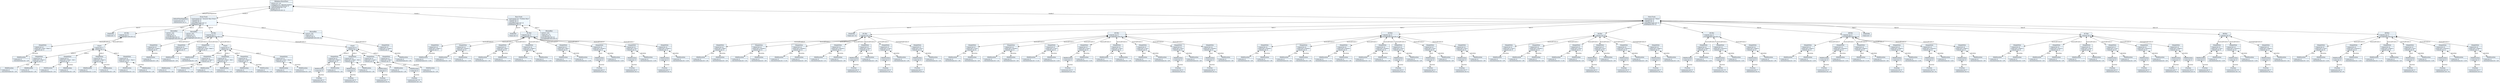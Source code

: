 
    digraph textX {
    fontname = "Bitstream Vera Sans"
    fontsize = 8
    node[
        shape=record,
        style=filled,
        fillcolor=aliceblue
    ]
    nodesep = 0.3
    edge[dir=black,arrowtail=empty]


139868293571456 -> 139868293578368 [label="defaultTimeSignature" arrowtail=diamond dir=both]
139868293578368[label="{:DefaultTimeSignature|+numerator:int=4\l+denominator:int=4\l}"]
139868293571456 -> 139868293577360 [label="tracks:0" arrowtail=diamond dir=both]
139868293577360 -> 139868293576544 [label="bars:0" arrowtail=diamond dir=both]
139868293576544[label="{:EmptyBar|+times:int=2\l}"]
139868293577360 -> 139868293575968 [label="bars:1" arrowtail=diamond dir=both]
139868293575968 -> 139868293575248 [label="musicalEvents:0" arrowtail=diamond dir=both]
139868293575248 -> 139868293574720 [label="duration" arrowtail=diamond dir=both]
139868293574720[label="{:MidiDuration|+value:int=0\l+durationValue:str='1/8'\l}"]
139868293575248[label="{:SimpleNote|+repeat:int=0\lvalues:list=['DO2','FA#2']\l+velocity:int=0\l}"]
139868293575968 -> 139868293574672 [label="musicalEvents:1" arrowtail=diamond dir=both]
139868293574672 -> 139868293566368 [label="notes:0" arrowtail=diamond dir=both]
139868293566368 -> 139868293571792 [label="start" arrowtail=diamond dir=both]
139868293571792[label="{:MidiDuration|+value:int=0\l+durationValue:str='1/8'\l}"]
139868293566368 -> 139868293571072 [label="duration" arrowtail=diamond dir=both]
139868293571072[label="{:MidiDuration|+value:int=0\l+durationValue:str='1/8'\l}"]
139868293566368[label="{:SimpleNote|+repeat:int=0\lvalues:list=['FA#2']\l+velocity:int=0\l}"]
139868293574672 -> 139868293571888 [label="notes:1" arrowtail=diamond dir=both]
139868293571888 -> 139868293574048 [label="start" arrowtail=diamond dir=both]
139868293574048[label="{:MidiDuration|+value:int=0\l+durationValue:str='1/4'\l}"]
139868293571888 -> 139868293574096 [label="duration" arrowtail=diamond dir=both]
139868293574096[label="{:MidiDuration|+value:int=0\l+durationValue:str='1/8'\l}"]
139868293571888[label="{:SimpleNote|+repeat:int=0\lvalues:list=['FA#2','MI2']\l+velocity:int=0\l}"]
139868293574672 -> 139868293571216 [label="notes:2" arrowtail=diamond dir=both]
139868293571216 -> 139868293573280 [label="start" arrowtail=diamond dir=both]
139868293573280[label="{:MidiDuration|+value:int=0\l+durationValue:str='2-1/4'\l}"]
139868293571216 -> 139868293572320 [label="duration" arrowtail=diamond dir=both]
139868293572320[label="{:MidiDuration|+value:int=0\l+durationValue:str='1/8'\l}"]
139868293571216[label="{:SimpleNote|+repeat:int=0\lvalues:list=['FA#2']\l+velocity:int=0\l}"]
139868293574672 -> 139868293573136 [label="notes:3" arrowtail=diamond dir=both]
139868293573136 -> 139868293572992 [label="start" arrowtail=diamond dir=both]
139868293572992[label="{:MidiDuration|+value:int=0\l+durationValue:str='1/2'\l}"]
139868293573136 -> 139868293573040 [label="duration" arrowtail=diamond dir=both]
139868293573040[label="{:MidiDuration|+value:int=0\l+durationValue:str='1/8'\l}"]
139868293573136[label="{:SimpleNote|+repeat:int=0\lvalues:list=['DO2','FA#2']\l+velocity:int=0\l}"]
139868293574672[label="{:Chord|+repeat:int=2\l+velocity:int=0\l}"]
139868293575968[label="{id1:Bar|+velocity:int=0\loverlappingEvents:list=[]\l}"]
139868293577360 -> 139868293576016 [label="bars:2" arrowtail=diamond dir=both]
139868293576016[label="{:ReusedBar|+ref:str='id1'\l+times:int=0\l+velocity:int=0\lmusicalEvents:list=[]\loverlappingEvents:list=[]\l}"]
139868293577360 -> 139868293575200 [label="bars:3" arrowtail=diamond dir=both]
139868293575200 -> 139868293566320 [label="musicalEvents:0" arrowtail=diamond dir=both]
139868293566320 -> 139868293572704 [label="duration" arrowtail=diamond dir=both]
139868293572704[label="{:MidiDuration|+value:int=0\l+durationValue:str='1/8'\l}"]
139868293566320[label="{:SimpleNote|+repeat:int=9\lvalues:list=['LA#4']\l+velocity:int=0\l}"]
139868293575200[label="{:ReusedBar|+ref:str='id1'\l+times:int=31\l+velocity:int=0\loverlappingEvents:list=[]\l}"]
139868293577360 -> 139868293566416 [label="bars:4" arrowtail=diamond dir=both]
139868293566416 -> 139868293572752 [label="musicalEvents:0" arrowtail=diamond dir=both]
139868293572752 -> 139868293570208 [label="duration" arrowtail=diamond dir=both]
139868293570208[label="{:MidiDuration|+value:int=0\l+durationValue:str='1/8'\l}"]
139868293572752[label="{:SimpleNote|+repeat:int=9\lvalues:list=['LA#4']\l+velocity:int=0\l}"]
139868293566416 -> 139868293570112 [label="musicalEvents:1" arrowtail=diamond dir=both]
139868293570112 -> 139868293570976 [label="duration" arrowtail=diamond dir=both]
139868293570976[label="{:MidiDuration|+value:int=0\l+durationValue:str='1/8'\l}"]
139868293570112[label="{:SimpleNote|+repeat:int=0\lvalues:list=['DO2','FA#2']\l+velocity:int=0\l}"]
139868293566416 -> 139868293570928 [label="musicalEvents:2" arrowtail=diamond dir=both]
139868293570928 -> 139868293569680 [label="notes:0" arrowtail=diamond dir=both]
139868293569680 -> 139868293569344 [label="start" arrowtail=diamond dir=both]
139868293569344[label="{:MidiDuration|+value:int=0\l+durationValue:str='1/8'\l}"]
139868293569680 -> 139868293569392 [label="duration" arrowtail=diamond dir=both]
139868293569392[label="{:MidiDuration|+value:int=0\l+durationValue:str='1/8'\l}"]
139868293569680[label="{:SimpleNote|+repeat:int=0\lvalues:list=['FA#2']\l+velocity:int=0\l}"]
139868293570928 -> 139868293569728 [label="notes:1" arrowtail=diamond dir=both]
139868293569728 -> 139868293564448 [label="start" arrowtail=diamond dir=both]
139868293564448[label="{:MidiDuration|+value:int=0\l+durationValue:str='1/4'\l}"]
139868293569728 -> 139868293567616 [label="duration" arrowtail=diamond dir=both]
139868293567616[label="{:MidiDuration|+value:int=0\l+durationValue:str='1/8'\l}"]
139868293569728[label="{:SimpleNote|+repeat:int=0\lvalues:list=['FA#2','MI2']\l+velocity:int=0\l}"]
139868293570928 -> 139868293564352 [label="notes:2" arrowtail=diamond dir=both]
139868293564352 -> 139868293567328 [label="start" arrowtail=diamond dir=both]
139868293567328[label="{:MidiDuration|+value:int=0\l+durationValue:str='2-1/4'\l}"]
139868293564352 -> 139868293567376 [label="duration" arrowtail=diamond dir=both]
139868293567376[label="{:MidiDuration|+value:int=0\l+durationValue:str='1/8'\l}"]
139868293564352[label="{:SimpleNote|+repeat:int=0\lvalues:list=['FA#2']\l+velocity:int=0\l}"]
139868293570928 -> 139868293567664 [label="notes:3" arrowtail=diamond dir=both]
139868293567664 -> 139868293567040 [label="start" arrowtail=diamond dir=both]
139868293567040[label="{:MidiDuration|+value:int=0\l+durationValue:str='1/2'\l}"]
139868293567664 -> 139868293564832 [label="duration" arrowtail=diamond dir=both]
139868293564832[label="{:MidiDuration|+value:int=0\l+durationValue:str='1/8'\l}"]
139868293567664[label="{:SimpleNote|+repeat:int=0\lvalues:list=['DO2','FA#2']\l+velocity:int=0\l}"]
139868293570928[label="{:Chord|+repeat:int=0\l+velocity:int=0\l}"]
139868293566416 -> 139868293570496 [label="musicalEvents:3" arrowtail=diamond dir=both]
139868293570496 -> 139868293564880 [label="notes:0" arrowtail=diamond dir=both]
139868293564880 -> 139868293568672 [label="start" arrowtail=diamond dir=both]
139868293568672 -> 139868293568336 [label="fraction" arrowtail=diamond dir=both]
139868293568336[label="{:Fraction|+numerator:int=5\l+denominator:int=8\l}"]
139868293568672[label="{:MidiDuration|+value:int=0\l}"]
139868293564880 -> 139868293568288 [label="duration" arrowtail=diamond dir=both]
139868293568288[label="{:MidiDuration|+value:int=0\l+durationValue:str='1/8'\l}"]
139868293564880[label="{:SimpleNote|+repeat:int=0\lvalues:list=['FA#2']\l+velocity:int=0\l}"]
139868293570496 -> 139868293568624 [label="notes:1" arrowtail=diamond dir=both]
139868293568624 -> 139868293566608 [label="start" arrowtail=diamond dir=both]
139868293566608 -> 139868293565792 [label="fraction" arrowtail=diamond dir=both]
139868293565792[label="{:Fraction|+numerator:int=3\l+denominator:int=4\l}"]
139868293566608[label="{:MidiDuration|+value:int=0\l}"]
139868293568624 -> 139868293566656 [label="duration" arrowtail=diamond dir=both]
139868293566656[label="{:MidiDuration|+value:int=0\l+durationValue:str='1/8'\l}"]
139868293568624[label="{:SimpleNote|+repeat:int=0\lvalues:list=['FA#2','MI2']\l+velocity:int=0\l}"]
139868293570496 -> 139868293563728 [label="notes:2" arrowtail=diamond dir=both]
139868293563728 -> 139868293565456 [label="start" arrowtail=diamond dir=both]
139868293565456 -> 139868293564112 [label="fraction" arrowtail=diamond dir=both]
139868293564112[label="{:Fraction|+numerator:int=7\l+denominator:int=8\l}"]
139868293565456[label="{:MidiDuration|+value:int=0\l}"]
139868293563728 -> 139868293564064 [label="duration" arrowtail=diamond dir=both]
139868293564064[label="{:MidiDuration|+value:int=0\l+durationValue:str='1/8'\l}"]
139868293563728[label="{:SimpleNote|+repeat:int=0\lvalues:list=['LA#2']\l+velocity:int=0\l}"]
139868293570496 -> 139868293565408 [label="notes:3" arrowtail=diamond dir=both]
139868293565408 -> 139868293563248 [label="start" arrowtail=diamond dir=both]
139868293563248 -> 139868293562816 [label="fraction" arrowtail=diamond dir=both]
139868293562816[label="{:Fraction|+numerator:int=15\l+denominator:int=16\l}"]
139868293563248[label="{:MidiDuration|+value:int=0\l}"]
139868293565408 -> 139868293563296 [label="duration" arrowtail=diamond dir=both]
139868293563296[label="{:MidiDuration|+value:int=0\l+durationValue:str='1/8'\l}"]
139868293565408[label="{:SimpleNote|+repeat:int=0\lvalues:list=['MI2']\l+velocity:int=0\l}"]
139868293570496[label="{:Chord|+repeat:int=0\l+velocity:int=0\l}"]
139868293566416[label="{id2:Bar|+velocity:int=0\loverlappingEvents:list=[]\l}"]
139868293577360 -> 139868293567712 [label="bars:5" arrowtail=diamond dir=both]
139868293567712 -> 139868293566992 [label="musicalEvents:0" arrowtail=diamond dir=both]
139868293566992 -> 139868293567232 [label="duration" arrowtail=diamond dir=both]
139868293567232[label="{:MidiDuration|+value:int=0\l+durationValue:str='1/8'\l}"]
139868293566992[label="{:SimpleNote|+repeat:int=9\lvalues:list=['LA#4']\l+velocity:int=0\l}"]
139868293567712[label="{:ReusedBar|+ref:str='id1'\l+times:int=0\l+velocity:int=0\loverlappingEvents:list=[]\l}"]
139868293577360[label="{Drum:Track|+instrument:str='Acoustic Bass Drum'\l+channel:int=0\l+velocity:int=0\lcontrolMessages:list=[]\lmidiRegions:list=[]\l}"]
139868293571456 -> 139868293575680 [label="tracks:1" arrowtail=diamond dir=both]
139868293575680 -> 139868293570544 [label="bars:0" arrowtail=diamond dir=both]
139868293570544[label="{:EmptyBar|+times:int=4\l}"]
139868293575680 -> 139868293567184 [label="bars:1" arrowtail=diamond dir=both]
139868293567184 -> 139868293567568 [label="musicalEvents:0" arrowtail=diamond dir=both]
139868293567568 -> 139868293567856 [label="duration" arrowtail=diamond dir=both]
139868293567856[label="{:MidiDuration|+value:int=0\l+durationValue:str='1/16'\l}"]
139868293567568[label="{:SimpleNote|+repeat:int=0\lvalues:list=['FA#1']\l+velocity:int=0\l}"]
139868293567184 -> 139868293567520 [label="musicalEvents:1" arrowtail=diamond dir=both]
139868293567520 -> 139868293576304 [label="start" arrowtail=diamond dir=both]
139868293576304[label="{:MidiDuration|+value:int=0\l+durationValue:str='1/8'\l}"]
139868293567520 -> 139868293576208 [label="duration" arrowtail=diamond dir=both]
139868293576208[label="{:MidiDuration|+value:int=0\l+durationValue:str='1/16'\l}"]
139868293567520[label="{:SimpleNote|+repeat:int=0\lvalues:list=['DO#2']\l+velocity:int=0\l}"]
139868293567184 -> 139868293567808 [label="musicalEvents:2" arrowtail=diamond dir=both]
139868293567808 -> 139868293565264 [label="start" arrowtail=diamond dir=both]
139868293565264[label="{:MidiDuration|+value:int=0\l+durationValue:str='1/4'\l}"]
139868293567808 -> 139868293576160 [label="duration" arrowtail=diamond dir=both]
139868293576160[label="{:MidiDuration|+value:int=0\l+durationValue:str='1/16'\l}"]
139868293567808[label="{:SimpleNote|+repeat:int=0\lvalues:list=['MI2']\l+velocity:int=0\l}"]
139868293567184 -> 139868293568528 [label="musicalEvents:3" arrowtail=diamond dir=both]
139868293568528 -> 139868293569536 [label="start" arrowtail=diamond dir=both]
139868293569536[label="{:MidiDuration|+value:int=0\l+durationValue:str='2-1/4'\l}"]
139868293568528 -> 139868293568480 [label="duration" arrowtail=diamond dir=both]
139868293568480[label="{:MidiDuration|+value:int=0\l+durationValue:str='1/16'\l}"]
139868293568528[label="{:SimpleNote|+repeat:int=0\lvalues:list=['FA#2']\l+velocity:int=0\l}"]
139868293567184 -> 139868293569872 [label="musicalEvents:4" arrowtail=diamond dir=both]
139868293569872 -> 139868293576736 [label="start" arrowtail=diamond dir=both]
139868293576736[label="{:MidiDuration|+value:int=0\l+durationValue:str='1/2'\l}"]
139868293569872 -> 139868293568768 [label="duration" arrowtail=diamond dir=both]
139868293568768[label="{:MidiDuration|+value:int=0\l+durationValue:str='1/16'\l}"]
139868293569872[label="{:SimpleNote|+repeat:int=0\lvalues:list=['MI2']\l+velocity:int=0\l}"]
139868293567184 -> 139868293576784 [label="musicalEvents:5" arrowtail=diamond dir=both]
139868293576784 -> 139868293568864 [label="start" arrowtail=diamond dir=both]
139868293568864 -> 139868293577552 [label="fraction" arrowtail=diamond dir=both]
139868293577552[label="{:Fraction|+numerator:int=5\l+denominator:int=8\l}"]
139868293568864[label="{:MidiDuration|+value:int=0\l}"]
139868293576784 -> 139868293568816 [label="duration" arrowtail=diamond dir=both]
139868293568816[label="{:MidiDuration|+value:int=0\l+durationValue:str='1/16'\l}"]
139868293576784[label="{:SimpleNote|+repeat:int=0\lvalues:list=['DO#2']\l+velocity:int=0\l}"]
139868293567184 -> 139868293568720 [label="musicalEvents:6" arrowtail=diamond dir=both]
139868293568720 -> 139868293569920 [label="start" arrowtail=diamond dir=both]
139868293569920 -> 139868293578560 [label="fraction" arrowtail=diamond dir=both]
139868293578560[label="{:Fraction|+numerator:int=3\l+denominator:int=4\l}"]
139868293569920[label="{:MidiDuration|+value:int=0\l}"]
139868293568720 -> 139868293578608 [label="duration" arrowtail=diamond dir=both]
139868293578608[label="{:MidiDuration|+value:int=0\l+durationValue:str='1/16'\l}"]
139868293568720[label="{:SimpleNote|+repeat:int=0\lvalues:list=['SI1']\l+velocity:int=0\l}"]
139868293567184 -> 139868293569584 [label="musicalEvents:7" arrowtail=diamond dir=both]
139868293569584 -> 139868293577648 [label="start" arrowtail=diamond dir=both]
139868293577648 -> 139868293578224 [label="fraction" arrowtail=diamond dir=both]
139868293578224[label="{:Fraction|+numerator:int=7\l+denominator:int=8\l}"]
139868293577648[label="{:MidiDuration|+value:int=0\l}"]
139868293569584 -> 139868293578176 [label="duration" arrowtail=diamond dir=both]
139868293578176[label="{:MidiDuration|+value:int=0\l+durationValue:str='1/16'\l}"]
139868293569584[label="{:SimpleNote|+repeat:int=0\lvalues:list=['DO#2']\l+velocity:int=0\l}"]
139868293567184[label="{id1:Bar|+velocity:int=0\loverlappingEvents:list=[]\l}"]
139868293575680 -> 139868293575440 [label="bars:2" arrowtail=diamond dir=both]
139868293575440[label="{:ReusedBar|+ref:str='id1'\l+times:int=15\l+velocity:int=0\lmusicalEvents:list=[]\loverlappingEvents:list=[]\l}"]
139868293575680[label="{Bass:Track|+instrument:str='Fretless Bass'\l+channel:int=0\l+velocity:int=0\lcontrolMessages:list=[]\lmidiRegions:list=[]\l}"]
139868293571456 -> 139868293575776 [label="tracks:2" arrowtail=diamond dir=both]
139868293575776 -> 139868293577600 [label="bars:0" arrowtail=diamond dir=both]
139868293577600[label="{:EmptyBar|+times:int=14\l}"]
139868293575776 -> 139868293564304 [label="bars:1" arrowtail=diamond dir=both]
139868293564304 -> 139868293571648 [label="musicalEvents:0" arrowtail=diamond dir=both]
139868293571648 -> 139868293563440 [label="start" arrowtail=diamond dir=both]
139868293563440[label="{:MidiDuration|+value:int=0\l+durationValue:str='1/8'\l}"]
139868293571648 -> 139868293563488 [label="duration" arrowtail=diamond dir=both]
139868293563488[label="{:MidiDuration|+value:int=0\l+durationValue:str='1/8'\l}"]
139868293571648[label="{:SimpleNote|+repeat:int=0\lvalues:list=['FA4']\l+velocity:int=0\l}"]
139868293564304 -> 139868293571696 [label="musicalEvents:1" arrowtail=diamond dir=both]
139868293571696 -> 139868293571408 [label="start" arrowtail=diamond dir=both]
139868293571408[label="{:MidiDuration|+value:int=0\l+durationValue:str='1/4'\l}"]
139868293571696 -> 139868293563008 [label="duration" arrowtail=diamond dir=both]
139868293563008[label="{:MidiDuration|+value:int=0\l+durationValue:str='1/8'\l}"]
139868293571696[label="{:SimpleNote|+repeat:int=0\lvalues:list=['DO#4']\l+velocity:int=0\l}"]
139868293564304 -> 139868293571360 [label="musicalEvents:2" arrowtail=diamond dir=both]
139868293571360 -> 139868293562960 [label="start" arrowtail=diamond dir=both]
139868293562960[label="{:MidiDuration|+value:int=0\l+durationValue:str='2-1/4'\l}"]
139868293571360 -> 139868293563344 [label="duration" arrowtail=diamond dir=both]
139868293563344[label="{:MidiDuration|+value:int=0\l+durationValue:str='1/8'\l}"]
139868293571360[label="{:SimpleNote|+repeat:int=0\lvalues:list=['DO#4']\l+velocity:int=0\l}"]
139868293564304 -> 139868293563056 [label="musicalEvents:3" arrowtail=diamond dir=both]
139868293563056 -> 139868293571168 [label="start" arrowtail=diamond dir=both]
139868293571168[label="{:MidiDuration|+value:int=0\l+durationValue:str='1/2'\l}"]
139868293563056 -> 139868293570688 [label="duration" arrowtail=diamond dir=both]
139868293570688[label="{:MidiDuration|+value:int=0\l+durationValue:str='1/8'\l}"]
139868293563056[label="{:SimpleNote|+repeat:int=0\lvalues:list=['DO#4']\l+velocity:int=0\l}"]
139868293564304 -> 139868293571120 [label="musicalEvents:4" arrowtail=diamond dir=both]
139868293571120 -> 139868293570592 [label="start" arrowtail=diamond dir=both]
139868293570592 -> 139868293690656 [label="fraction" arrowtail=diamond dir=both]
139868293690656[label="{:Fraction|+numerator:int=5\l+denominator:int=8\l}"]
139868293570592[label="{:MidiDuration|+value:int=0\l}"]
139868293571120 -> 139868293570640 [label="duration" arrowtail=diamond dir=both]
139868293570640[label="{:MidiDuration|+value:int=0\l+durationValue:str='1/8'\l}"]
139868293571120[label="{:SimpleNote|+repeat:int=0\lvalues:list=['SI3']\l+velocity:int=0\l}"]
139868293564304 -> 139868293570736 [label="musicalEvents:5" arrowtail=diamond dir=both]
139868293570736 -> 139868293690224 [label="start" arrowtail=diamond dir=both]
139868293690224 -> 139868293688544 [label="fraction" arrowtail=diamond dir=both]
139868293688544[label="{:Fraction|+numerator:int=3\l+denominator:int=4\l}"]
139868293690224[label="{:MidiDuration|+value:int=0\l}"]
139868293570736 -> 139868293689840 [label="duration" arrowtail=diamond dir=both]
139868293689840[label="{:MidiDuration|+value:int=0\l+durationValue:str='1/8'\l}"]
139868293570736[label="{:SimpleNote|+repeat:int=0\lvalues:list=['LA3']\l+velocity:int=0\l}"]
139868293564304 -> 139868293691040 [label="overlappingEvents:0" arrowtail=diamond dir=both]
139868293691040 -> 139868293687680 [label="start" arrowtail=diamond dir=both]
139868293687680 -> 139868293685904 [label="fraction" arrowtail=diamond dir=both]
139868293685904[label="{:Fraction|+numerator:int=7\l+denominator:int=8\l}"]
139868293687680[label="{:MidiDuration|+value:int=0\l}"]
139868293691040 -> 139868293685424 [label="duration" arrowtail=diamond dir=both]
139868293685424[label="{:MidiDuration|+value:int=0\l+durationValue:str='1/4'\l}"]
139868293691040[label="{:SimpleNote|+repeat:int=0\lvalues:list=['SI3']\l+velocity:int=0\l}"]
139868293564304[label="{id1:Bar|+velocity:int=0\l}"]
139868293575776 -> 139868293563872 [label="bars:2" arrowtail=diamond dir=both]
139868293563872 -> 139868293677648 [label="musicalEvents:0" arrowtail=diamond dir=both]
139868293677648 -> 139868293681152 [label="start" arrowtail=diamond dir=both]
139868293681152[label="{:MidiDuration|+value:int=0\l+durationValue:str='1/8'\l}"]
139868293677648 -> 139868293681200 [label="duration" arrowtail=diamond dir=both]
139868293681200[label="{:MidiDuration|+value:int=0\l+durationValue:str='1/8'\l}"]
139868293677648[label="{:SimpleNote|+repeat:int=0\lvalues:list=['LA3']\l+velocity:int=0\l}"]
139868293563872 -> 139868293681248 [label="musicalEvents:1" arrowtail=diamond dir=both]
139868293681248 -> 139868293679856 [label="start" arrowtail=diamond dir=both]
139868293679856[label="{:MidiDuration|+value:int=0\l+durationValue:str='1/4'\l}"]
139868293681248 -> 139868293680240 [label="duration" arrowtail=diamond dir=both]
139868293680240[label="{:MidiDuration|+value:int=0\l+durationValue:str='1/8'\l}"]
139868293681248[label="{:SimpleNote|+repeat:int=0\lvalues:list=['DO#4']\l+velocity:int=0\l}"]
139868293563872 -> 139868293679952 [label="musicalEvents:2" arrowtail=diamond dir=both]
139868293679952 -> 139868293678944 [label="start" arrowtail=diamond dir=both]
139868293678944[label="{:MidiDuration|+value:int=0\l+durationValue:str='2-1/4'\l}"]
139868293679952 -> 139868293679040 [label="duration" arrowtail=diamond dir=both]
139868293679040[label="{:MidiDuration|+value:int=0\l+durationValue:str='1/16'\l}"]
139868293679952[label="{:SimpleNote|+repeat:int=0\lvalues:list=['LA3']\l+velocity:int=0\l}"]
139868293563872 -> 139868293680288 [label="musicalEvents:3" arrowtail=diamond dir=both]
139868293680288 -> 139868293679472 [label="start" arrowtail=diamond dir=both]
139868293679472 -> 139868293682496 [label="fraction" arrowtail=diamond dir=both]
139868293682496[label="{:Fraction|+numerator:int=5\l+denominator:int=16\l}"]
139868293679472[label="{:MidiDuration|+value:int=0\l}"]
139868293680288 -> 139868293682448 [label="duration" arrowtail=diamond dir=both]
139868293682448[label="{:MidiDuration|+value:int=0\l+durationValue:str='1/16'\l}"]
139868293680288[label="{:SimpleNote|+repeat:int=0\lvalues:list=['LA3']\l+velocity:int=0\l}"]
139868293563872 -> 139868293679424 [label="musicalEvents:4" arrowtail=diamond dir=both]
139868293679424 -> 139868293683360 [label="start" arrowtail=diamond dir=both]
139868293683360[label="{:MidiDuration|+value:int=0\l+durationValue:str='1/2'\l}"]
139868293679424 -> 139868293683408 [label="duration" arrowtail=diamond dir=both]
139868293683408[label="{:MidiDuration|+value:int=0\l+durationValue:str='1/8'\l}"]
139868293679424[label="{:SimpleNote|+repeat:int=0\lvalues:list=['SI3']\l+velocity:int=0\l}"]
139868293563872 -> 139868293683744 [label="musicalEvents:5" arrowtail=diamond dir=both]
139868293683744 -> 139868293682208 [label="start" arrowtail=diamond dir=both]
139868293682208[label="{:MidiDuration|+value:int=0\l+durationValue:str='1/2'\l}"]
139868293683744 -> 139868293681824 [label="duration" arrowtail=diamond dir=both]
139868293681824[label="{:MidiDuration|+value:int=0\l+durationValue:str='1/8'\l}"]
139868293683744[label="{:SimpleNote|+repeat:int=0\lvalues:list=['LA3']\l+velocity:int=0\l}"]
139868293563872 -> 139868293682160 [label="musicalEvents:6" arrowtail=diamond dir=both]
139868293682160 -> 139868293692528 [label="start" arrowtail=diamond dir=both]
139868293692528 -> 139868293692624 [label="fraction" arrowtail=diamond dir=both]
139868293692624[label="{:Fraction|+numerator:int=5\l+denominator:int=8\l}"]
139868293692528[label="{:MidiDuration|+value:int=0\l}"]
139868293682160 -> 139868293692576 [label="duration" arrowtail=diamond dir=both]
139868293692576[label="{:MidiDuration|+value:int=0\l+durationValue:str='1/8'\l}"]
139868293682160[label="{:SimpleNote|+repeat:int=0\lvalues:list=['SI3']\l+velocity:int=0\l}"]
139868293563872 -> 139868293681872 [label="musicalEvents:7" arrowtail=diamond dir=both]
139868293681872 -> 139868293690320 [label="start" arrowtail=diamond dir=both]
139868293690320 -> 139868293691856 [label="fraction" arrowtail=diamond dir=both]
139868293691856[label="{:Fraction|+numerator:int=3\l+denominator:int=4\l}"]
139868293690320[label="{:MidiDuration|+value:int=0\l}"]
139868293681872 -> 139868293691808 [label="duration" arrowtail=diamond dir=both]
139868293691808[label="{:MidiDuration|+value:int=0\l+durationValue:str='1/8'\l}"]
139868293681872[label="{:SimpleNote|+repeat:int=0\lvalues:list=['DO#4']\l+velocity:int=0\l}"]
139868293563872[label="{id2:Bar|+velocity:int=0\loverlappingEvents:list=[]\l}"]
139868293575776 -> 139868293564160 [label="bars:3" arrowtail=diamond dir=both]
139868293564160 -> 139868293691952 [label="musicalEvents:0" arrowtail=diamond dir=both]
139868293691952 -> 139868293687440 [label="start" arrowtail=diamond dir=both]
139868293687440[label="{:MidiDuration|+value:int=0\l+durationValue:str='1/8'\l}"]
139868293691952 -> 139868293689264 [label="duration" arrowtail=diamond dir=both]
139868293689264[label="{:MidiDuration|+value:int=0\l+durationValue:str='1/8'\l}"]
139868293691952[label="{:SimpleNote|+repeat:int=0\lvalues:list=['DO#4']\l+velocity:int=0\l}"]
139868293564160 -> 139868293687392 [label="musicalEvents:1" arrowtail=diamond dir=both]
139868293687392 -> 139868293689552 [label="start" arrowtail=diamond dir=both]
139868293689552[label="{:MidiDuration|+value:int=0\l+durationValue:str='1/4'\l}"]
139868293687392 -> 139868293689504 [label="duration" arrowtail=diamond dir=both]
139868293689504[label="{:MidiDuration|+value:int=0\l+durationValue:str='1/8'\l}"]
139868293687392[label="{:SimpleNote|+repeat:int=0\lvalues:list=['DO#4']\l+velocity:int=0\l}"]
139868293564160 -> 139868293689312 [label="musicalEvents:2" arrowtail=diamond dir=both]
139868293689312 -> 139868293691520 [label="start" arrowtail=diamond dir=both]
139868293691520[label="{:MidiDuration|+value:int=0\l+durationValue:str='2-1/4'\l}"]
139868293689312 -> 139868293691088 [label="duration" arrowtail=diamond dir=both]
139868293691088[label="{:MidiDuration|+value:int=0\l+durationValue:str='1/8'\l}"]
139868293689312[label="{:SimpleNote|+repeat:int=0\lvalues:list=['DO#4']\l+velocity:int=0\l}"]
139868293564160 -> 139868293690752 [label="musicalEvents:3" arrowtail=diamond dir=both]
139868293690752 -> 139868293689888 [label="start" arrowtail=diamond dir=both]
139868293689888[label="{:MidiDuration|+value:int=0\l+durationValue:str='1/2'\l}"]
139868293690752 -> 139868293686576 [label="duration" arrowtail=diamond dir=both]
139868293686576[label="{:MidiDuration|+value:int=0\l+durationValue:str='1/8'\l}"]
139868293690752[label="{:SimpleNote|+repeat:int=0\lvalues:list=['DO#4']\l+velocity:int=0\l}"]
139868293564160 -> 139868293690272 [label="musicalEvents:4" arrowtail=diamond dir=both]
139868293690272 -> 139868293687104 [label="start" arrowtail=diamond dir=both]
139868293687104 -> 139868293687344 [label="fraction" arrowtail=diamond dir=both]
139868293687344[label="{:Fraction|+numerator:int=5\l+denominator:int=8\l}"]
139868293687104[label="{:MidiDuration|+value:int=0\l}"]
139868293690272 -> 139868293687152 [label="duration" arrowtail=diamond dir=both]
139868293687152[label="{:MidiDuration|+value:int=0\l+durationValue:str='1/8'\l}"]
139868293690272[label="{:SimpleNote|+repeat:int=0\lvalues:list=['SI3']\l+velocity:int=0\l}"]
139868293564160 -> 139868293686624 [label="musicalEvents:5" arrowtail=diamond dir=both]
139868293686624 -> 139868293688928 [label="start" arrowtail=diamond dir=both]
139868293688928 -> 139868293687728 [label="fraction" arrowtail=diamond dir=both]
139868293687728[label="{:Fraction|+numerator:int=3\l+denominator:int=4\l}"]
139868293688928[label="{:MidiDuration|+value:int=0\l}"]
139868293686624 -> 139868293688112 [label="duration" arrowtail=diamond dir=both]
139868293688112[label="{:MidiDuration|+value:int=0\l+durationValue:str='1/8'\l}"]
139868293686624[label="{:SimpleNote|+repeat:int=0\lvalues:list=['LA3']\l+velocity:int=0\l}"]
139868293564160 -> 139868293688592 [label="musicalEvents:6" arrowtail=diamond dir=both]
139868293688592 -> 139868293686384 [label="start" arrowtail=diamond dir=both]
139868293686384 -> 139868293686480 [label="fraction" arrowtail=diamond dir=both]
139868293686480[label="{:Fraction|+numerator:int=7\l+denominator:int=8\l}"]
139868293686384[label="{:MidiDuration|+value:int=0\l}"]
139868293688592 -> 139868293686432 [label="duration" arrowtail=diamond dir=both]
139868293686432[label="{:MidiDuration|+value:int=0\l+durationValue:str='1/8'\l}"]
139868293688592[label="{:SimpleNote|+repeat:int=0\lvalues:list=['SI3']\l+velocity:int=0\l}"]
139868293564160[label="{id3:Bar|+velocity:int=0\loverlappingEvents:list=[]\l}"]
139868293575776 -> 139868293688064 [label="bars:4" arrowtail=diamond dir=both]
139868293688064 -> 139868293684224 [label="musicalEvents:0" arrowtail=diamond dir=both]
139868293684224 -> 139868293682976 [label="duration" arrowtail=diamond dir=both]
139868293682976[label="{:MidiDuration|+value:int=0\l+durationValue:str='1/8'\l}"]
139868293684224[label="{:SimpleNote|+repeat:int=0\lvalues:list=['LA3']\l+velocity:int=0\l}"]
139868293688064 -> 139868293684272 [label="musicalEvents:1" arrowtail=diamond dir=both]
139868293684272 -> 139868293684992 [label="start" arrowtail=diamond dir=both]
139868293684992[label="{:MidiDuration|+value:int=0\l+durationValue:str='1/8'\l}"]
139868293684272 -> 139868293685088 [label="duration" arrowtail=diamond dir=both]
139868293685088[label="{:MidiDuration|+value:int=0\l+durationValue:str='1/4'\l}"]
139868293684272[label="{:SimpleNote|+repeat:int=0\lvalues:list=['DO#4']\l+velocity:int=0\l}"]
139868293688064 -> 139868293677792 [label="musicalEvents:2" arrowtail=diamond dir=both]
139868293677792 -> 139868293685952 [label="start" arrowtail=diamond dir=both]
139868293685952[label="{:MidiDuration|+value:int=0\l+durationValue:str='2-1/4'\l}"]
139868293677792 -> 139868293684176 [label="duration" arrowtail=diamond dir=both]
139868293684176[label="{:MidiDuration|+value:int=0\l+durationValue:str='1/4'\l}"]
139868293677792[label="{:SimpleNote|+repeat:int=0\lvalues:list=['SI3']\l+velocity:int=0\l}"]
139868293688064 -> 139868293685520 [label="musicalEvents:3" arrowtail=diamond dir=both]
139868293685520 -> 139868293682832 [label="start" arrowtail=diamond dir=both]
139868293682832 -> 139868293681296 [label="fraction" arrowtail=diamond dir=both]
139868293681296[label="{:Fraction|+numerator:int=5\l+denominator:int=8\l}"]
139868293682832[label="{:MidiDuration|+value:int=0\l}"]
139868293685520 -> 139868293677696 [label="duration" arrowtail=diamond dir=both]
139868293677696[label="{:MidiDuration|+value:int=0\l+durationValue:str='1/8'\l}"]
139868293685520[label="{:SimpleNote|+repeat:int=0\lvalues:list=['la3']\l+velocity:int=0\l}"]
139868293688064 -> 139868293684128 [label="musicalEvents:4" arrowtail=diamond dir=both]
139868293684128 -> 139868293684752 [label="start" arrowtail=diamond dir=both]
139868293684752 -> 139868293683936 [label="fraction" arrowtail=diamond dir=both]
139868293683936[label="{:Fraction|+numerator:int=3\l+denominator:int=4\l}"]
139868293684752[label="{:MidiDuration|+value:int=0\l}"]
139868293684128 -> 139868293683888 [label="duration" arrowtail=diamond dir=both]
139868293683888[label="{:MidiDuration|+value:int=0\l+durationValue:str='1/8'\l}"]
139868293684128[label="{:SimpleNote|+repeat:int=0\lvalues:list=['SOL#3']\l+velocity:int=0\l}"]
139868293688064 -> 139868293684704 [label="overlappingEvents:0" arrowtail=diamond dir=both]
139868293684704 -> 139868293691664 [label="start" arrowtail=diamond dir=both]
139868293691664 -> 139868293691232 [label="fraction" arrowtail=diamond dir=both]
139868293691232[label="{:Fraction|+numerator:int=7\l+denominator:int=8\l}"]
139868293691664[label="{:MidiDuration|+value:int=0\l}"]
139868293684704 -> 139868293691712 [label="duration" arrowtail=diamond dir=both]
139868293691712[label="{:MidiDuration|+value:int=0\l+durationValue:str='1/4'\l}"]
139868293684704[label="{:SimpleNote|+repeat:int=0\lvalues:list=['FA#3']\l+velocity:int=0\l}"]
139868293688064[label="{id4:Bar|+velocity:int=0\l}"]
139868293575776 -> 139868293689600 [label="bars:5" arrowtail=diamond dir=both]
139868293689600 -> 139868293691136 [label="musicalEvents:0" arrowtail=diamond dir=both]
139868293691136 -> 139868293682640 [label="start" arrowtail=diamond dir=both]
139868293682640 -> 139868293682352 [label="fraction" arrowtail=diamond dir=both]
139868293682352[label="{:Fraction|+numerator:int=3\l+denominator:int=4\l}"]
139868293682640[label="{:MidiDuration|+value:int=0\l}"]
139868293691136 -> 139868293682688 [label="duration" arrowtail=diamond dir=both]
139868293682688[label="{:MidiDuration|+value:int=0\l+durationValue:str='1/16'\l}"]
139868293691136[label="{:SimpleNote|+repeat:int=0\lvalues:list=['FA#3']\l+velocity:int=0\l}"]
139868293689600 -> 139868293691184 [label="musicalEvents:1" arrowtail=diamond dir=both]
139868293691184 -> 139868293690464 [label="start" arrowtail=diamond dir=both]
139868293690464 -> 139868293682064 [label="fraction" arrowtail=diamond dir=both]
139868293682064[label="{:Fraction|+numerator:int=13\l+denominator:int=16\l}"]
139868293690464[label="{:MidiDuration|+value:int=0\l}"]
139868293691184 -> 139868293682016 [label="duration" arrowtail=diamond dir=both]
139868293682016[label="{:MidiDuration|+value:int=0\l+durationValue:str='1/32'\l}"]
139868293691184[label="{:SimpleNote|+repeat:int=0\lvalues:list=['SOL#3']\l+velocity:int=0\l}"]
139868293689600 -> 139868293690416 [label="musicalEvents:2" arrowtail=diamond dir=both]
139868293690416 -> 139868293681440 [label="start" arrowtail=diamond dir=both]
139868293681440 -> 139868293681344 [label="fraction" arrowtail=diamond dir=both]
139868293681344[label="{:Fraction|+numerator:int=7\l+denominator:int=8\l}"]
139868293681440[label="{:MidiDuration|+value:int=0\l}"]
139868293690416 -> 139868293677840 [label="duration" arrowtail=diamond dir=both]
139868293677840[label="{:MidiDuration|+value:int=0\l+durationValue:str='1/8'\l}"]
139868293690416[label="{:SimpleNote|+repeat:int=0\lvalues:list=['FA#3']\l+velocity:int=0\l}"]
139868293689600[label="{id5:Bar|+velocity:int=0\loverlappingEvents:list=[]\l}"]
139868293575776 -> 139868293685568 [label="bars:6" arrowtail=diamond dir=both]
139868293685568 -> 139868293689072 [label="musicalEvents:0" arrowtail=diamond dir=both]
139868293689072 -> 139868293688976 [label="start" arrowtail=diamond dir=both]
139868293688976[label="{:MidiDuration|+value:int=0\l+durationValue:str='1/4'\l}"]
139868293689072 -> 139868293689024 [label="duration" arrowtail=diamond dir=both]
139868293689024[label="{:MidiDuration|+value:int=0\l+durationValue:str='1/16'\l}"]
139868293689072[label="{:SimpleNote|+repeat:int=0\lvalues:list=['FA#3']\l+velocity:int=0\l}"]
139868293685568 -> 139868293689120 [label="musicalEvents:1" arrowtail=diamond dir=both]
139868293689120 -> 139868293680480 [label="start" arrowtail=diamond dir=both]
139868293680480 -> 139868293680336 [label="fraction" arrowtail=diamond dir=both]
139868293680336[label="{:Fraction|+numerator:int=5\l+denominator:int=16\l}"]
139868293680480[label="{:MidiDuration|+value:int=0\l}"]
139868293689120 -> 139868293680096 [label="duration" arrowtail=diamond dir=both]
139868293680096[label="{:MidiDuration|+value:int=0\l+durationValue:str='1/32'\l}"]
139868293689120[label="{:SimpleNote|+repeat:int=0\lvalues:list=['SOL#3']\l+velocity:int=0\l}"]
139868293685568 -> 139868293680432 [label="musicalEvents:2" arrowtail=diamond dir=both]
139868293680432 -> 139868293687872 [label="start" arrowtail=diamond dir=both]
139868293687872[label="{:MidiDuration|+value:int=0\l+durationValue:str='2-1/4'\l}"]
139868293680432 -> 139868293687920 [label="duration" arrowtail=diamond dir=both]
139868293687920[label="{:MidiDuration|+value:int=0\l+durationValue:str='1/8'\l}"]
139868293680432[label="{:SimpleNote|+repeat:int=0\lvalues:list=['FA#3']\l+velocity:int=0\l}"]
139868293685568 -> 139868293688304 [label="musicalEvents:3" arrowtail=diamond dir=both]
139868293688304 -> 139868293679664 [label="start" arrowtail=diamond dir=both]
139868293679664 -> 139868293679232 [label="fraction" arrowtail=diamond dir=both]
139868293679232[label="{:Fraction|+numerator:int=3\l+denominator:int=4\l}"]
139868293679664[label="{:MidiDuration|+value:int=0\l}"]
139868293688304 -> 139868293679184 [label="duration" arrowtail=diamond dir=both]
139868293679184[label="{:MidiDuration|+value:int=0\l+durationValue:str='1/16'\l}"]
139868293688304[label="{:SimpleNote|+repeat:int=0\lvalues:list=['FA#3']\l+velocity:int=0\l}"]
139868293685568 -> 139868293679616 [label="musicalEvents:4" arrowtail=diamond dir=both]
139868293679616 -> 139868293686720 [label="start" arrowtail=diamond dir=both]
139868293686720 -> 139868293678032 [label="fraction" arrowtail=diamond dir=both]
139868293678032[label="{:Fraction|+numerator:int=13\l+denominator:int=16\l}"]
139868293686720[label="{:MidiDuration|+value:int=0\l}"]
139868293679616 -> 139868293686768 [label="duration" arrowtail=diamond dir=both]
139868293686768[label="{:MidiDuration|+value:int=0\l+durationValue:str='1/32'\l}"]
139868293679616[label="{:SimpleNote|+repeat:int=0\lvalues:list=['SOL#3']\l+velocity:int=0\l}"]
139868293685568 -> 139868293686864 [label="musicalEvents:5" arrowtail=diamond dir=both]
139868293686864 -> 139868293677984 [label="start" arrowtail=diamond dir=both]
139868293677984 -> 139868293686144 [label="fraction" arrowtail=diamond dir=both]
139868293686144[label="{:Fraction|+numerator:int=7\l+denominator:int=8\l}"]
139868293677984[label="{:MidiDuration|+value:int=0\l}"]
139868293686864 -> 139868293686096 [label="duration" arrowtail=diamond dir=both]
139868293686096[label="{:MidiDuration|+value:int=0\l+durationValue:str='1/8'\l}"]
139868293686864[label="{:SimpleNote|+repeat:int=0\lvalues:list=['FA#3']\l+velocity:int=0\l}"]
139868293685568[label="{id6:Bar|+velocity:int=0\loverlappingEvents:list=[]\l}"]
139868293575776 -> 139868293683600 [label="bars:7" arrowtail=diamond dir=both]
139868293683600[label="{:EmptyBar|+times:int=1\l}"]
139868293575776 -> 139868293677936 [label="bars:8" arrowtail=diamond dir=both]
139868293677936 -> 139868293685712 [label="musicalEvents:0" arrowtail=diamond dir=both]
139868293685712 -> 139868293677312 [label="start" arrowtail=diamond dir=both]
139868293677312[label="{:MidiDuration|+value:int=0\l+durationValue:str='1/8'\l}"]
139868293685712 -> 139868293677168 [label="duration" arrowtail=diamond dir=both]
139868293677168[label="{:MidiDuration|+value:int=0\l+durationValue:str='1/16'\l}"]
139868293685712[label="{:SimpleNote|+repeat:int=0\lvalues:list=['FA#3']\l+velocity:int=0\l}"]
139868293677936 -> 139868293677264 [label="musicalEvents:1" arrowtail=diamond dir=both]
139868293677264 -> 139868293692720 [label="start" arrowtail=diamond dir=both]
139868293692720[label="{:MidiDuration|+value:int=0\l+durationValue:str='1/4'\l}"]
139868293677264 -> 139868293692432 [label="duration" arrowtail=diamond dir=both]
139868293692432[label="{:MidiDuration|+value:int=0\l+durationValue:str='1/8'\l}"]
139868293677264[label="{:SimpleNote|+repeat:int=0\lvalues:list=['SOL3']\l+velocity:int=0\l}"]
139868293677936 -> 139868293677216 [label="musicalEvents:2" arrowtail=diamond dir=both]
139868293677216 -> 139868293692816 [label="start" arrowtail=diamond dir=both]
139868293692816[label="{:MidiDuration|+value:int=0\l+durationValue:str='2-1/4'\l}"]
139868293677216 -> 139868293692864 [label="duration" arrowtail=diamond dir=both]
139868293692864[label="{:MidiDuration|+value:int=0\l+durationValue:str='1/4'\l}"]
139868293677216[label="{:SimpleNote|+repeat:int=0\lvalues:list=['SI3']\l+velocity:int=0\l}"]
139868293677936 -> 139868293692768 [label="musicalEvents:3" arrowtail=diamond dir=both]
139868293692768 -> 139868293692960 [label="start" arrowtail=diamond dir=both]
139868293692960 -> 139868293693056 [label="fraction" arrowtail=diamond dir=both]
139868293693056[label="{:Fraction|+numerator:int=5\l+denominator:int=8\l}"]
139868293692960[label="{:MidiDuration|+value:int=0\l}"]
139868293692768 -> 139868293693008 [label="duration" arrowtail=diamond dir=both]
139868293693008[label="{:MidiDuration|+value:int=0\l+durationValue:str='1/8'\l}"]
139868293692768[label="{:SimpleNote|+repeat:int=0\lvalues:list=['LA3']\l+velocity:int=0\l}"]
139868293677936 -> 139868293692912 [label="musicalEvents:4" arrowtail=diamond dir=both]
139868293692912 -> 139868293693200 [label="start" arrowtail=diamond dir=both]
139868293693200 -> 139868293693296 [label="fraction" arrowtail=diamond dir=both]
139868293693296[label="{:Fraction|+numerator:int=3\l+denominator:int=4\l}"]
139868293693200[label="{:MidiDuration|+value:int=0\l}"]
139868293692912 -> 139868293693248 [label="duration" arrowtail=diamond dir=both]
139868293693248[label="{:MidiDuration|+value:int=0\l+durationValue:str='1/8'\l}"]
139868293692912[label="{:SimpleNote|+repeat:int=0\lvalues:list=['SOL#3']\l+velocity:int=0\l}"]
139868293677936 -> 139868293693152 [label="overlappingEvents:0" arrowtail=diamond dir=both]
139868293693152 -> 139868294168640 [label="start" arrowtail=diamond dir=both]
139868294168640 -> 139868294168736 [label="fraction" arrowtail=diamond dir=both]
139868294168736[label="{:Fraction|+numerator:int=7\l+denominator:int=8\l}"]
139868294168640[label="{:MidiDuration|+value:int=0\l}"]
139868293693152 -> 139868294168688 [label="duration" arrowtail=diamond dir=both]
139868294168688 -> 139868294168880 [label="fraction" arrowtail=diamond dir=both]
139868294168880[label="{:Fraction|+numerator:int=3\l+denominator:int=8\l}"]
139868294168688[label="{:MidiDuration|+value:int=0\l}"]
139868293693152[label="{:SimpleNote|+repeat:int=0\lvalues:list=['FA#3']\l+velocity:int=0\l}"]
139868293677936[label="{id7:Bar|+velocity:int=0\l}"]
139868293575776 -> 139868293678320 [label="bars:9" arrowtail=diamond dir=both]
139868293678320 -> 139868294168832 [label="musicalEvents:0" arrowtail=diamond dir=both]
139868294168832 -> 139868294169024 [label="start" arrowtail=diamond dir=both]
139868294169024 -> 139868294169120 [label="fraction" arrowtail=diamond dir=both]
139868294169120[label="{:Fraction|+numerator:int=3\l+denominator:int=4\l}"]
139868294169024[label="{:MidiDuration|+value:int=0\l}"]
139868294168832 -> 139868294169072 [label="duration" arrowtail=diamond dir=both]
139868294169072[label="{:MidiDuration|+value:int=0\l+durationValue:str='1/16'\l}"]
139868294168832[label="{:SimpleNote|+repeat:int=0\lvalues:list=['LA3']\l+velocity:int=0\l}"]
139868293678320 -> 139868294168976 [label="musicalEvents:1" arrowtail=diamond dir=both]
139868294168976 -> 139868294169264 [label="start" arrowtail=diamond dir=both]
139868294169264 -> 139868294169360 [label="fraction" arrowtail=diamond dir=both]
139868294169360[label="{:Fraction|+numerator:int=13\l+denominator:int=16\l}"]
139868294169264[label="{:MidiDuration|+value:int=0\l}"]
139868294168976 -> 139868294169312 [label="duration" arrowtail=diamond dir=both]
139868294169312[label="{:MidiDuration|+value:int=0\l+durationValue:str='1/16'\l}"]
139868294168976[label="{:SimpleNote|+repeat:int=0\lvalues:list=['SOL#3']\l+velocity:int=0\l}"]
139868293678320 -> 139868294169216 [label="overlappingEvents:0" arrowtail=diamond dir=both]
139868294169216 -> 139868294169504 [label="start" arrowtail=diamond dir=both]
139868294169504 -> 139868294169600 [label="fraction" arrowtail=diamond dir=both]
139868294169600[label="{:Fraction|+numerator:int=7\l+denominator:int=8\l}"]
139868294169504[label="{:MidiDuration|+value:int=0\l}"]
139868294169216 -> 139868294169552 [label="duration" arrowtail=diamond dir=both]
139868294169552[label="{:MidiDuration|+value:int=0\l+durationValue:str='1/4'\l}"]
139868294169216[label="{:SimpleNote|+repeat:int=0\lvalues:list=['FA#3']\l+velocity:int=0\l}"]
139868293678320[label="{id8:Bar|+velocity:int=0\l}"]
139868293575776 -> 139868293685664 [label="bars:10" arrowtail=diamond dir=both]
139868293685664 -> 139868294169696 [label="musicalEvents:0" arrowtail=diamond dir=both]
139868294169696 -> 139868294169792 [label="start" arrowtail=diamond dir=both]
139868294169792[label="{:MidiDuration|+value:int=0\l+durationValue:str='1/4'\l}"]
139868294169696 -> 139868294169840 [label="duration" arrowtail=diamond dir=both]
139868294169840[label="{:MidiDuration|+value:int=0\l+durationValue:str='1/16'\l}"]
139868294169696[label="{:SimpleNote|+repeat:int=0\lvalues:list=['LA3']\l+velocity:int=0\l}"]
139868293685664 -> 139868294169744 [label="musicalEvents:1" arrowtail=diamond dir=both]
139868294169744 -> 139868294169936 [label="start" arrowtail=diamond dir=both]
139868294169936 -> 139868294170032 [label="fraction" arrowtail=diamond dir=both]
139868294170032[label="{:Fraction|+numerator:int=5\l+denominator:int=16\l}"]
139868294169936[label="{:MidiDuration|+value:int=0\l}"]
139868294169744 -> 139868294169984 [label="duration" arrowtail=diamond dir=both]
139868294169984[label="{:MidiDuration|+value:int=0\l+durationValue:str='1/16'\l}"]
139868294169744[label="{:SimpleNote|+repeat:int=0\lvalues:list=['SOL#3']\l+velocity:int=0\l}"]
139868293685664 -> 139868294169888 [label="musicalEvents:2" arrowtail=diamond dir=both]
139868294169888 -> 139868294170176 [label="start" arrowtail=diamond dir=both]
139868294170176[label="{:MidiDuration|+value:int=0\l+durationValue:str='2-1/4'\l}"]
139868294169888 -> 139868294170224 [label="duration" arrowtail=diamond dir=both]
139868294170224[label="{:MidiDuration|+value:int=0\l+durationValue:str='1/4'\l}"]
139868294169888[label="{:SimpleNote|+repeat:int=0\lvalues:list=['FA#3']\l+velocity:int=0\l}"]
139868293685664 -> 139868294170128 [label="musicalEvents:3" arrowtail=diamond dir=both]
139868294170128 -> 139868294170320 [label="start" arrowtail=diamond dir=both]
139868294170320 -> 139868294170416 [label="fraction" arrowtail=diamond dir=both]
139868294170416[label="{:Fraction|+numerator:int=3\l+denominator:int=4\l}"]
139868294170320[label="{:MidiDuration|+value:int=0\l}"]
139868294170128 -> 139868294170368 [label="duration" arrowtail=diamond dir=both]
139868294170368[label="{:MidiDuration|+value:int=0\l+durationValue:str='1/16'\l}"]
139868294170128[label="{:SimpleNote|+repeat:int=0\lvalues:list=['LA3']\l+velocity:int=0\l}"]
139868293685664 -> 139868294170272 [label="musicalEvents:4" arrowtail=diamond dir=both]
139868294170272 -> 139868294170560 [label="start" arrowtail=diamond dir=both]
139868294170560 -> 139868294170656 [label="fraction" arrowtail=diamond dir=both]
139868294170656[label="{:Fraction|+numerator:int=13\l+denominator:int=16\l}"]
139868294170560[label="{:MidiDuration|+value:int=0\l}"]
139868294170272 -> 139868294170608 [label="duration" arrowtail=diamond dir=both]
139868294170608[label="{:MidiDuration|+value:int=0\l+durationValue:str='1/16'\l}"]
139868294170272[label="{:SimpleNote|+repeat:int=0\lvalues:list=['SOL#3']\l+velocity:int=0\l}"]
139868293685664 -> 139868294170512 [label="musicalEvents:5" arrowtail=diamond dir=both]
139868294170512 -> 139868294170800 [label="start" arrowtail=diamond dir=both]
139868294170800 -> 139868294170896 [label="fraction" arrowtail=diamond dir=both]
139868294170896[label="{:Fraction|+numerator:int=7\l+denominator:int=8\l}"]
139868294170800[label="{:MidiDuration|+value:int=0\l}"]
139868294170512 -> 139868294170848 [label="duration" arrowtail=diamond dir=both]
139868294170848[label="{:MidiDuration|+value:int=0\l+durationValue:str='1/8'\l}"]
139868294170512[label="{:SimpleNote|+repeat:int=0\lvalues:list=['FA#3']\l+velocity:int=0\l}"]
139868293685664[label="{id9:Bar|+velocity:int=0\loverlappingEvents:list=[]\l}"]
139868293575776[label="{Voice:Track|+instrument:str='Voice'\l+channel:int=0\l+velocity:int=0\lcontrolMessages:list=[]\lmidiRegions:list=[]\l}"]
139868293571456[label="{BillieJean:MusicPiece|+player:str='on'\l+composer:str='Michael Jackson'\l+ticksPerQuarterNote:int=0\l+defaultTempo:int=116\ltempos:list=[]\ltimeSignatures:list=[]\l}"]

}
